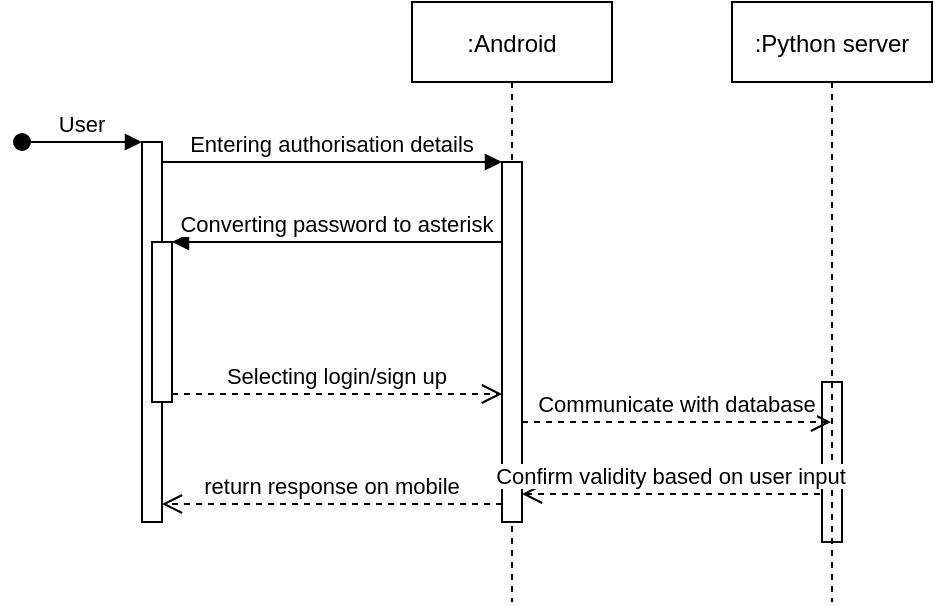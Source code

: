 <mxfile version="20.2.3" type="device"><diagram id="kgpKYQtTHZ0yAKxKKP6v" name="Page-1"><mxGraphModel dx="642" dy="905" grid="1" gridSize="10" guides="1" tooltips="1" connect="1" arrows="1" fold="1" page="1" pageScale="1" pageWidth="850" pageHeight="1100" math="0" shadow="0"><root><mxCell id="0"/><mxCell id="1" parent="0"/><mxCell id="3nuBFxr9cyL0pnOWT2aG-5" value=":Android" style="shape=umlLifeline;perimeter=lifelinePerimeter;container=1;collapsible=0;recursiveResize=0;rounded=0;shadow=0;strokeWidth=1;" parent="1" vertex="1"><mxGeometry x="305" y="80" width="100" height="300" as="geometry"/></mxCell><mxCell id="6s2kyeETTxVSRzbtyRZj-9" value="" style="points=[];perimeter=orthogonalPerimeter;rounded=0;shadow=0;strokeWidth=1;" vertex="1" parent="1"><mxGeometry x="170" y="150" width="10" height="190" as="geometry"/></mxCell><mxCell id="6s2kyeETTxVSRzbtyRZj-10" value="User" style="verticalAlign=bottom;startArrow=oval;endArrow=block;startSize=8;shadow=0;strokeWidth=1;" edge="1" parent="1" target="6s2kyeETTxVSRzbtyRZj-9"><mxGeometry relative="1" as="geometry"><mxPoint x="110" y="150" as="sourcePoint"/></mxGeometry></mxCell><mxCell id="6s2kyeETTxVSRzbtyRZj-11" value="" style="points=[];perimeter=orthogonalPerimeter;rounded=0;shadow=0;strokeWidth=1;" vertex="1" parent="1"><mxGeometry x="175" y="200" width="10" height="80" as="geometry"/></mxCell><mxCell id="6s2kyeETTxVSRzbtyRZj-12" value="" style="points=[];perimeter=orthogonalPerimeter;rounded=0;shadow=0;strokeWidth=1;" vertex="1" parent="1"><mxGeometry x="350" y="160" width="10" height="180" as="geometry"/></mxCell><mxCell id="6s2kyeETTxVSRzbtyRZj-13" value="return response on mobile" style="verticalAlign=bottom;endArrow=open;dashed=1;endSize=8;exitX=0;exitY=0.95;shadow=0;strokeWidth=1;" edge="1" parent="1" source="6s2kyeETTxVSRzbtyRZj-12" target="6s2kyeETTxVSRzbtyRZj-9"><mxGeometry relative="1" as="geometry"><mxPoint x="280" y="236" as="targetPoint"/></mxGeometry></mxCell><mxCell id="6s2kyeETTxVSRzbtyRZj-14" value="Entering authorisation details" style="verticalAlign=bottom;endArrow=block;entryX=0;entryY=0;shadow=0;strokeWidth=1;" edge="1" parent="1" source="6s2kyeETTxVSRzbtyRZj-9" target="6s2kyeETTxVSRzbtyRZj-12"><mxGeometry relative="1" as="geometry"><mxPoint x="280" y="160" as="sourcePoint"/></mxGeometry></mxCell><mxCell id="6s2kyeETTxVSRzbtyRZj-15" value="Converting password to asterisk" style="verticalAlign=bottom;endArrow=block;entryX=1;entryY=0;shadow=0;strokeWidth=1;" edge="1" parent="1" source="6s2kyeETTxVSRzbtyRZj-12" target="6s2kyeETTxVSRzbtyRZj-11"><mxGeometry relative="1" as="geometry"><mxPoint x="245" y="200" as="sourcePoint"/></mxGeometry></mxCell><mxCell id="6s2kyeETTxVSRzbtyRZj-16" value="Selecting login/sign up" style="verticalAlign=bottom;endArrow=open;dashed=1;endSize=8;exitX=1;exitY=0.95;shadow=0;strokeWidth=1;" edge="1" parent="1" source="6s2kyeETTxVSRzbtyRZj-11" target="6s2kyeETTxVSRzbtyRZj-12"><mxGeometry relative="1" as="geometry"><mxPoint x="245" y="257" as="targetPoint"/></mxGeometry></mxCell><mxCell id="6s2kyeETTxVSRzbtyRZj-17" value="" style="points=[];perimeter=orthogonalPerimeter;rounded=0;shadow=0;strokeWidth=1;" vertex="1" parent="1"><mxGeometry x="510" y="270" width="10" height="80" as="geometry"/></mxCell><mxCell id="6s2kyeETTxVSRzbtyRZj-19" value=":Python server" style="shape=umlLifeline;perimeter=lifelinePerimeter;container=1;collapsible=0;recursiveResize=0;rounded=0;shadow=0;strokeWidth=1;" vertex="1" parent="1"><mxGeometry x="465" y="80" width="100" height="300" as="geometry"/></mxCell><mxCell id="6s2kyeETTxVSRzbtyRZj-20" value="Communicate with database" style="verticalAlign=bottom;endArrow=open;dashed=1;endSize=8;shadow=0;strokeWidth=1;" edge="1" parent="1" target="6s2kyeETTxVSRzbtyRZj-19"><mxGeometry relative="1" as="geometry"><mxPoint x="360" y="286" as="targetPoint"/><mxPoint x="360" y="290" as="sourcePoint"/></mxGeometry></mxCell><mxCell id="6s2kyeETTxVSRzbtyRZj-21" value="Confirm validity based on user input" style="verticalAlign=bottom;endArrow=open;dashed=1;endSize=8;exitX=-0.1;exitY=0.7;shadow=0;strokeWidth=1;exitDx=0;exitDy=0;exitPerimeter=0;" edge="1" parent="1" source="6s2kyeETTxVSRzbtyRZj-17"><mxGeometry relative="1" as="geometry"><mxPoint x="360" y="326" as="targetPoint"/><mxPoint x="360" y="341" as="sourcePoint"/></mxGeometry></mxCell></root></mxGraphModel></diagram></mxfile>